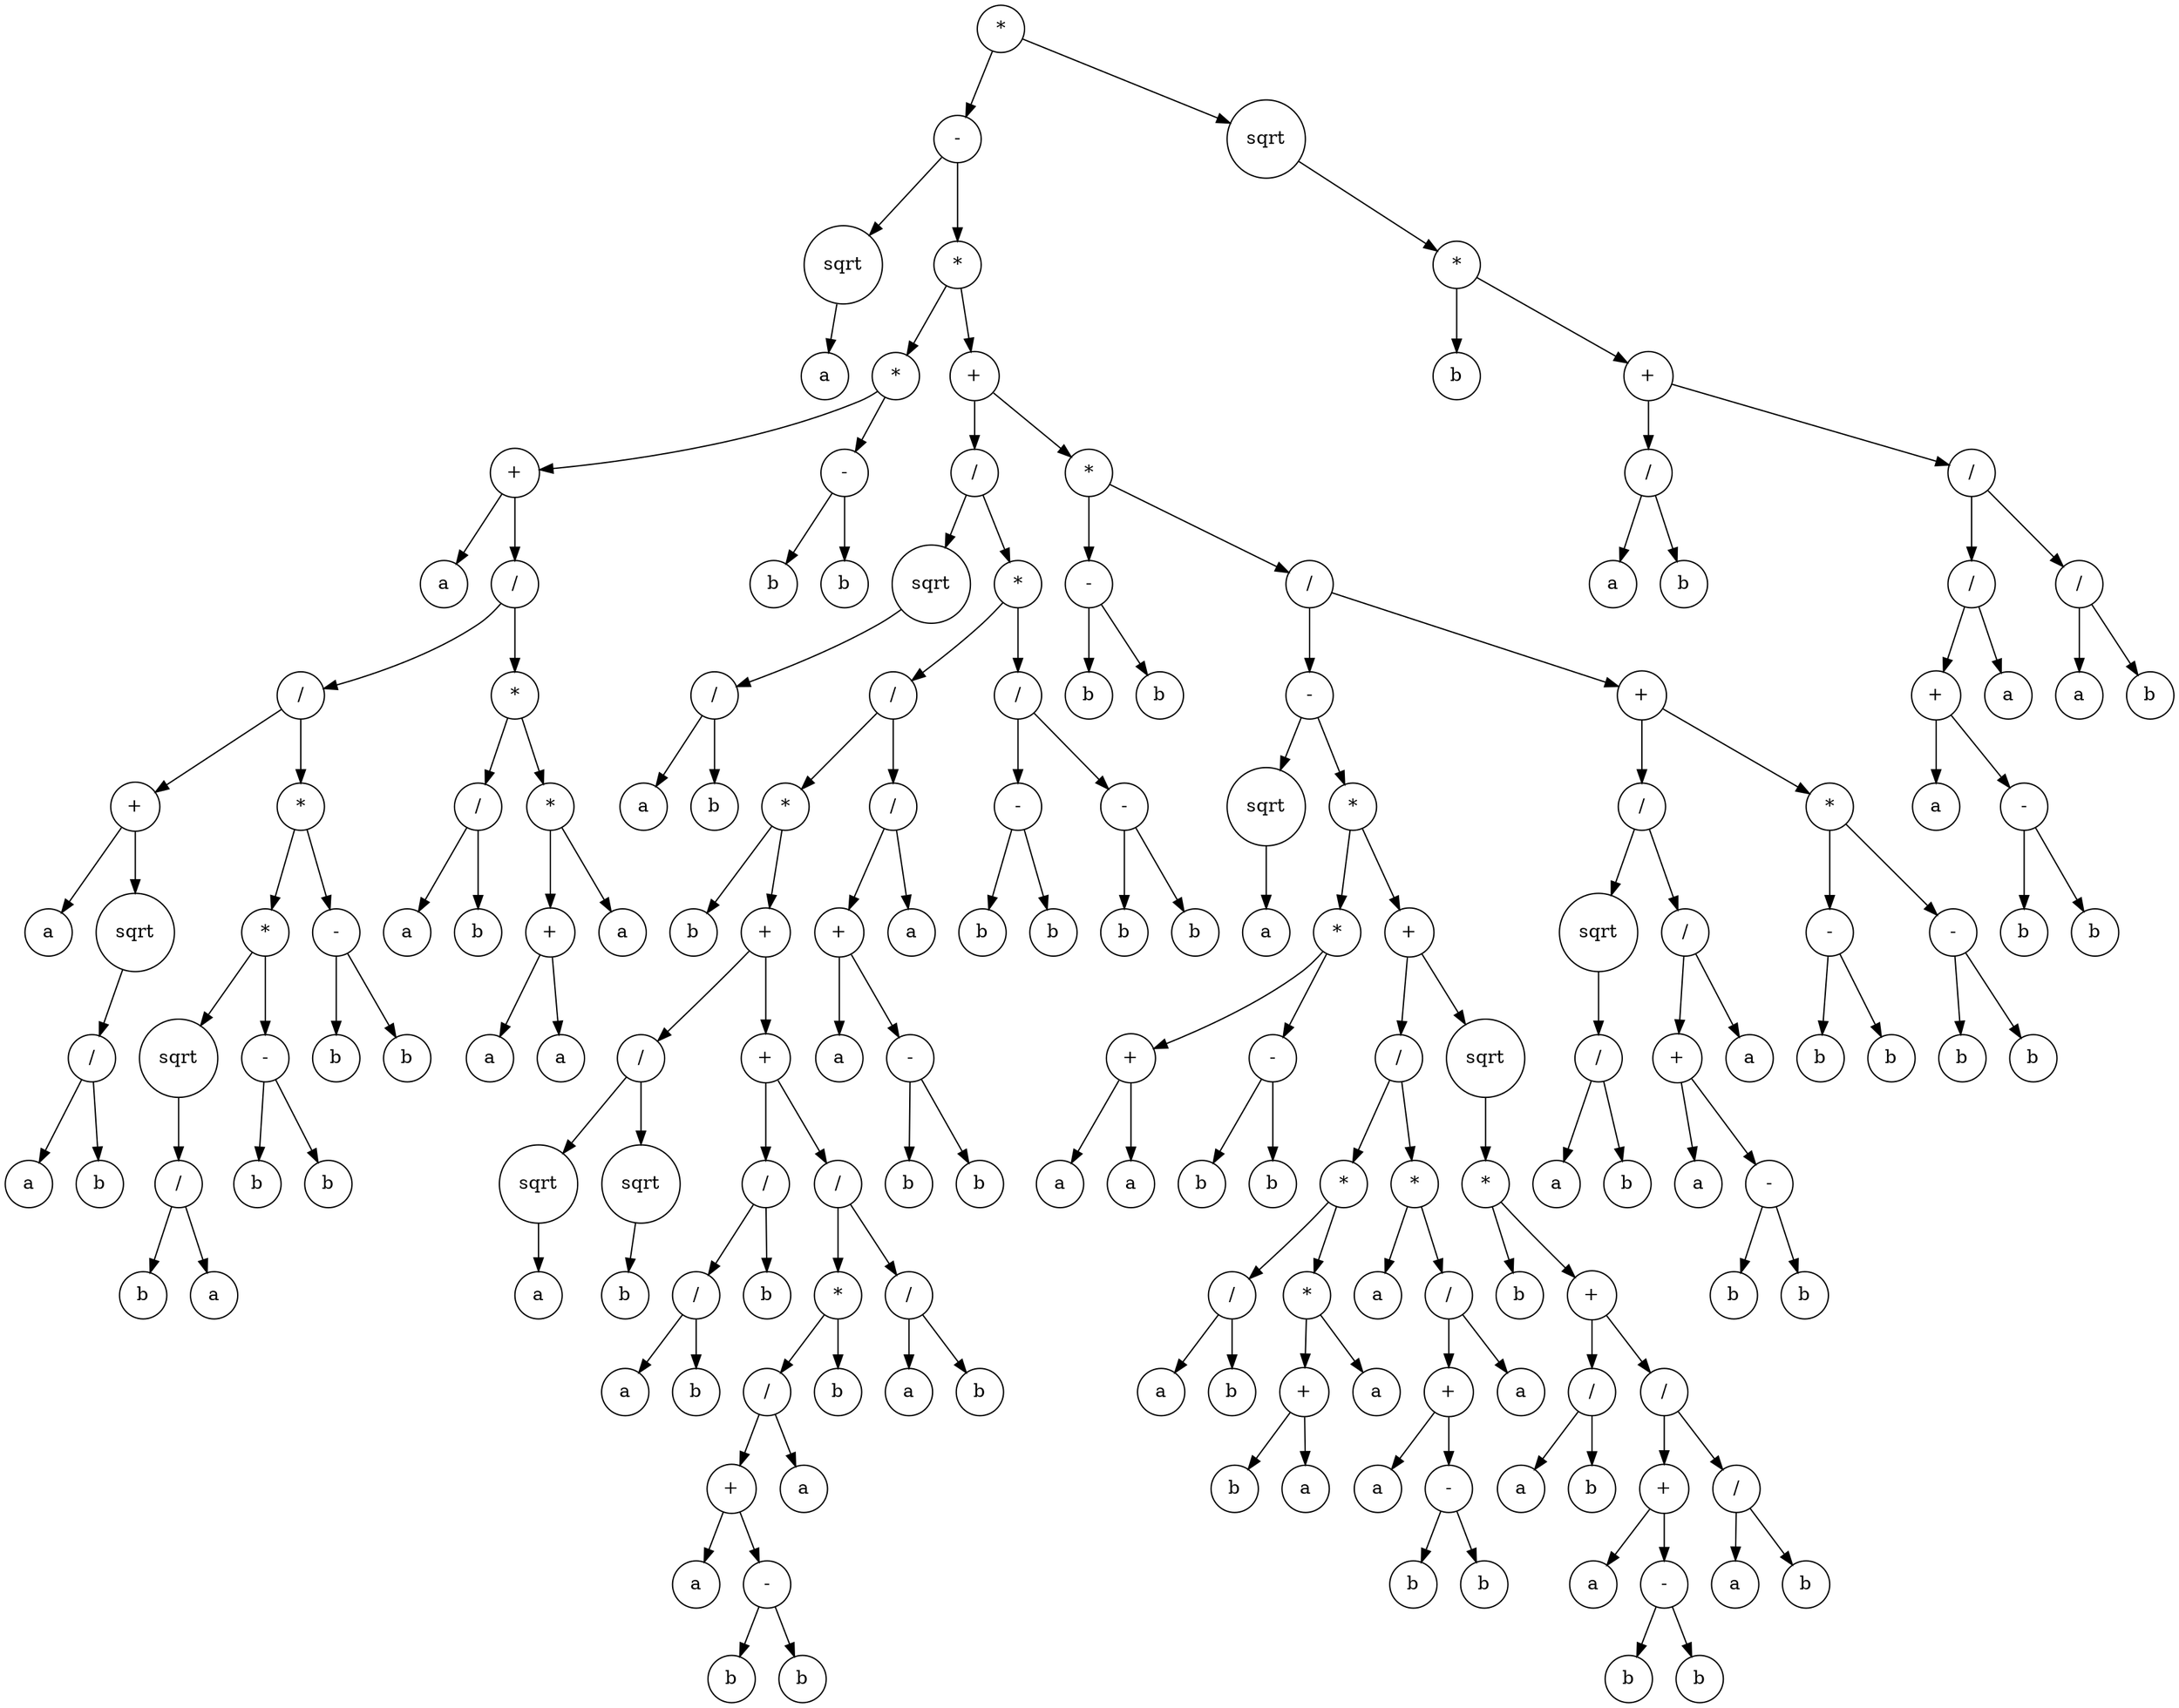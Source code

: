 digraph g {
graph [ordering=out];
node [shape=circle];
n[label = "*"];
n0[label = "-"];
n00[label = "sqrt"];
n000[label = "a"];
n00 -> n000;
n0 -> n00;
n01[label = "*"];
n010[label = "*"];
n0100[label = "+"];
n01000[label = "a"];
n0100 -> n01000;
n01001[label = "/"];
n010010[label = "/"];
n0100100[label = "+"];
n01001000[label = "a"];
n0100100 -> n01001000;
n01001001[label = "sqrt"];
n010010010[label = "/"];
n0100100100[label = "a"];
n010010010 -> n0100100100;
n0100100101[label = "b"];
n010010010 -> n0100100101;
n01001001 -> n010010010;
n0100100 -> n01001001;
n010010 -> n0100100;
n0100101[label = "*"];
n01001010[label = "*"];
n010010100[label = "sqrt"];
n0100101000[label = "/"];
n01001010000[label = "b"];
n0100101000 -> n01001010000;
n01001010001[label = "a"];
n0100101000 -> n01001010001;
n010010100 -> n0100101000;
n01001010 -> n010010100;
n010010101[label = "-"];
n0100101010[label = "b"];
n010010101 -> n0100101010;
n0100101011[label = "b"];
n010010101 -> n0100101011;
n01001010 -> n010010101;
n0100101 -> n01001010;
n01001011[label = "-"];
n010010110[label = "b"];
n01001011 -> n010010110;
n010010111[label = "b"];
n01001011 -> n010010111;
n0100101 -> n01001011;
n010010 -> n0100101;
n01001 -> n010010;
n010011[label = "*"];
n0100110[label = "/"];
n01001100[label = "a"];
n0100110 -> n01001100;
n01001101[label = "b"];
n0100110 -> n01001101;
n010011 -> n0100110;
n0100111[label = "*"];
n01001110[label = "+"];
n010011100[label = "a"];
n01001110 -> n010011100;
n010011101[label = "a"];
n01001110 -> n010011101;
n0100111 -> n01001110;
n01001111[label = "a"];
n0100111 -> n01001111;
n010011 -> n0100111;
n01001 -> n010011;
n0100 -> n01001;
n010 -> n0100;
n0101[label = "-"];
n01010[label = "b"];
n0101 -> n01010;
n01011[label = "b"];
n0101 -> n01011;
n010 -> n0101;
n01 -> n010;
n011[label = "+"];
n0110[label = "/"];
n01100[label = "sqrt"];
n011000[label = "/"];
n0110000[label = "a"];
n011000 -> n0110000;
n0110001[label = "b"];
n011000 -> n0110001;
n01100 -> n011000;
n0110 -> n01100;
n01101[label = "*"];
n011010[label = "/"];
n0110100[label = "*"];
n01101000[label = "b"];
n0110100 -> n01101000;
n01101001[label = "+"];
n011010010[label = "/"];
n0110100100[label = "sqrt"];
n01101001000[label = "a"];
n0110100100 -> n01101001000;
n011010010 -> n0110100100;
n0110100101[label = "sqrt"];
n01101001010[label = "b"];
n0110100101 -> n01101001010;
n011010010 -> n0110100101;
n01101001 -> n011010010;
n011010011[label = "+"];
n0110100110[label = "/"];
n01101001100[label = "/"];
n011010011000[label = "a"];
n01101001100 -> n011010011000;
n011010011001[label = "b"];
n01101001100 -> n011010011001;
n0110100110 -> n01101001100;
n01101001101[label = "b"];
n0110100110 -> n01101001101;
n011010011 -> n0110100110;
n0110100111[label = "/"];
n01101001110[label = "*"];
n011010011100[label = "/"];
n0110100111000[label = "+"];
n01101001110000[label = "a"];
n0110100111000 -> n01101001110000;
n01101001110001[label = "-"];
n011010011100010[label = "b"];
n01101001110001 -> n011010011100010;
n011010011100011[label = "b"];
n01101001110001 -> n011010011100011;
n0110100111000 -> n01101001110001;
n011010011100 -> n0110100111000;
n0110100111001[label = "a"];
n011010011100 -> n0110100111001;
n01101001110 -> n011010011100;
n011010011101[label = "b"];
n01101001110 -> n011010011101;
n0110100111 -> n01101001110;
n01101001111[label = "/"];
n011010011110[label = "a"];
n01101001111 -> n011010011110;
n011010011111[label = "b"];
n01101001111 -> n011010011111;
n0110100111 -> n01101001111;
n011010011 -> n0110100111;
n01101001 -> n011010011;
n0110100 -> n01101001;
n011010 -> n0110100;
n0110101[label = "/"];
n01101010[label = "+"];
n011010100[label = "a"];
n01101010 -> n011010100;
n011010101[label = "-"];
n0110101010[label = "b"];
n011010101 -> n0110101010;
n0110101011[label = "b"];
n011010101 -> n0110101011;
n01101010 -> n011010101;
n0110101 -> n01101010;
n01101011[label = "a"];
n0110101 -> n01101011;
n011010 -> n0110101;
n01101 -> n011010;
n011011[label = "/"];
n0110110[label = "-"];
n01101100[label = "b"];
n0110110 -> n01101100;
n01101101[label = "b"];
n0110110 -> n01101101;
n011011 -> n0110110;
n0110111[label = "-"];
n01101110[label = "b"];
n0110111 -> n01101110;
n01101111[label = "b"];
n0110111 -> n01101111;
n011011 -> n0110111;
n01101 -> n011011;
n0110 -> n01101;
n011 -> n0110;
n0111[label = "*"];
n01110[label = "-"];
n011100[label = "b"];
n01110 -> n011100;
n011101[label = "b"];
n01110 -> n011101;
n0111 -> n01110;
n01111[label = "/"];
n011110[label = "-"];
n0111100[label = "sqrt"];
n01111000[label = "a"];
n0111100 -> n01111000;
n011110 -> n0111100;
n0111101[label = "*"];
n01111010[label = "*"];
n011110100[label = "+"];
n0111101000[label = "a"];
n011110100 -> n0111101000;
n0111101001[label = "a"];
n011110100 -> n0111101001;
n01111010 -> n011110100;
n011110101[label = "-"];
n0111101010[label = "b"];
n011110101 -> n0111101010;
n0111101011[label = "b"];
n011110101 -> n0111101011;
n01111010 -> n011110101;
n0111101 -> n01111010;
n01111011[label = "+"];
n011110110[label = "/"];
n0111101100[label = "*"];
n01111011000[label = "/"];
n011110110000[label = "a"];
n01111011000 -> n011110110000;
n011110110001[label = "b"];
n01111011000 -> n011110110001;
n0111101100 -> n01111011000;
n01111011001[label = "*"];
n011110110010[label = "+"];
n0111101100100[label = "b"];
n011110110010 -> n0111101100100;
n0111101100101[label = "a"];
n011110110010 -> n0111101100101;
n01111011001 -> n011110110010;
n011110110011[label = "a"];
n01111011001 -> n011110110011;
n0111101100 -> n01111011001;
n011110110 -> n0111101100;
n0111101101[label = "*"];
n01111011010[label = "a"];
n0111101101 -> n01111011010;
n01111011011[label = "/"];
n011110110110[label = "+"];
n0111101101100[label = "a"];
n011110110110 -> n0111101101100;
n0111101101101[label = "-"];
n01111011011010[label = "b"];
n0111101101101 -> n01111011011010;
n01111011011011[label = "b"];
n0111101101101 -> n01111011011011;
n011110110110 -> n0111101101101;
n01111011011 -> n011110110110;
n011110110111[label = "a"];
n01111011011 -> n011110110111;
n0111101101 -> n01111011011;
n011110110 -> n0111101101;
n01111011 -> n011110110;
n011110111[label = "sqrt"];
n0111101110[label = "*"];
n01111011100[label = "b"];
n0111101110 -> n01111011100;
n01111011101[label = "+"];
n011110111010[label = "/"];
n0111101110100[label = "a"];
n011110111010 -> n0111101110100;
n0111101110101[label = "b"];
n011110111010 -> n0111101110101;
n01111011101 -> n011110111010;
n011110111011[label = "/"];
n0111101110110[label = "+"];
n01111011101100[label = "a"];
n0111101110110 -> n01111011101100;
n01111011101101[label = "-"];
n011110111011010[label = "b"];
n01111011101101 -> n011110111011010;
n011110111011011[label = "b"];
n01111011101101 -> n011110111011011;
n0111101110110 -> n01111011101101;
n011110111011 -> n0111101110110;
n0111101110111[label = "/"];
n01111011101110[label = "a"];
n0111101110111 -> n01111011101110;
n01111011101111[label = "b"];
n0111101110111 -> n01111011101111;
n011110111011 -> n0111101110111;
n01111011101 -> n011110111011;
n0111101110 -> n01111011101;
n011110111 -> n0111101110;
n01111011 -> n011110111;
n0111101 -> n01111011;
n011110 -> n0111101;
n01111 -> n011110;
n011111[label = "+"];
n0111110[label = "/"];
n01111100[label = "sqrt"];
n011111000[label = "/"];
n0111110000[label = "a"];
n011111000 -> n0111110000;
n0111110001[label = "b"];
n011111000 -> n0111110001;
n01111100 -> n011111000;
n0111110 -> n01111100;
n01111101[label = "/"];
n011111010[label = "+"];
n0111110100[label = "a"];
n011111010 -> n0111110100;
n0111110101[label = "-"];
n01111101010[label = "b"];
n0111110101 -> n01111101010;
n01111101011[label = "b"];
n0111110101 -> n01111101011;
n011111010 -> n0111110101;
n01111101 -> n011111010;
n011111011[label = "a"];
n01111101 -> n011111011;
n0111110 -> n01111101;
n011111 -> n0111110;
n0111111[label = "*"];
n01111110[label = "-"];
n011111100[label = "b"];
n01111110 -> n011111100;
n011111101[label = "b"];
n01111110 -> n011111101;
n0111111 -> n01111110;
n01111111[label = "-"];
n011111110[label = "b"];
n01111111 -> n011111110;
n011111111[label = "b"];
n01111111 -> n011111111;
n0111111 -> n01111111;
n011111 -> n0111111;
n01111 -> n011111;
n0111 -> n01111;
n011 -> n0111;
n01 -> n011;
n0 -> n01;
n -> n0;
n1[label = "sqrt"];
n10[label = "*"];
n100[label = "b"];
n10 -> n100;
n101[label = "+"];
n1010[label = "/"];
n10100[label = "a"];
n1010 -> n10100;
n10101[label = "b"];
n1010 -> n10101;
n101 -> n1010;
n1011[label = "/"];
n10110[label = "/"];
n101100[label = "+"];
n1011000[label = "a"];
n101100 -> n1011000;
n1011001[label = "-"];
n10110010[label = "b"];
n1011001 -> n10110010;
n10110011[label = "b"];
n1011001 -> n10110011;
n101100 -> n1011001;
n10110 -> n101100;
n101101[label = "a"];
n10110 -> n101101;
n1011 -> n10110;
n10111[label = "/"];
n101110[label = "a"];
n10111 -> n101110;
n101111[label = "b"];
n10111 -> n101111;
n1011 -> n10111;
n101 -> n1011;
n10 -> n101;
n1 -> n10;
n -> n1;
}
